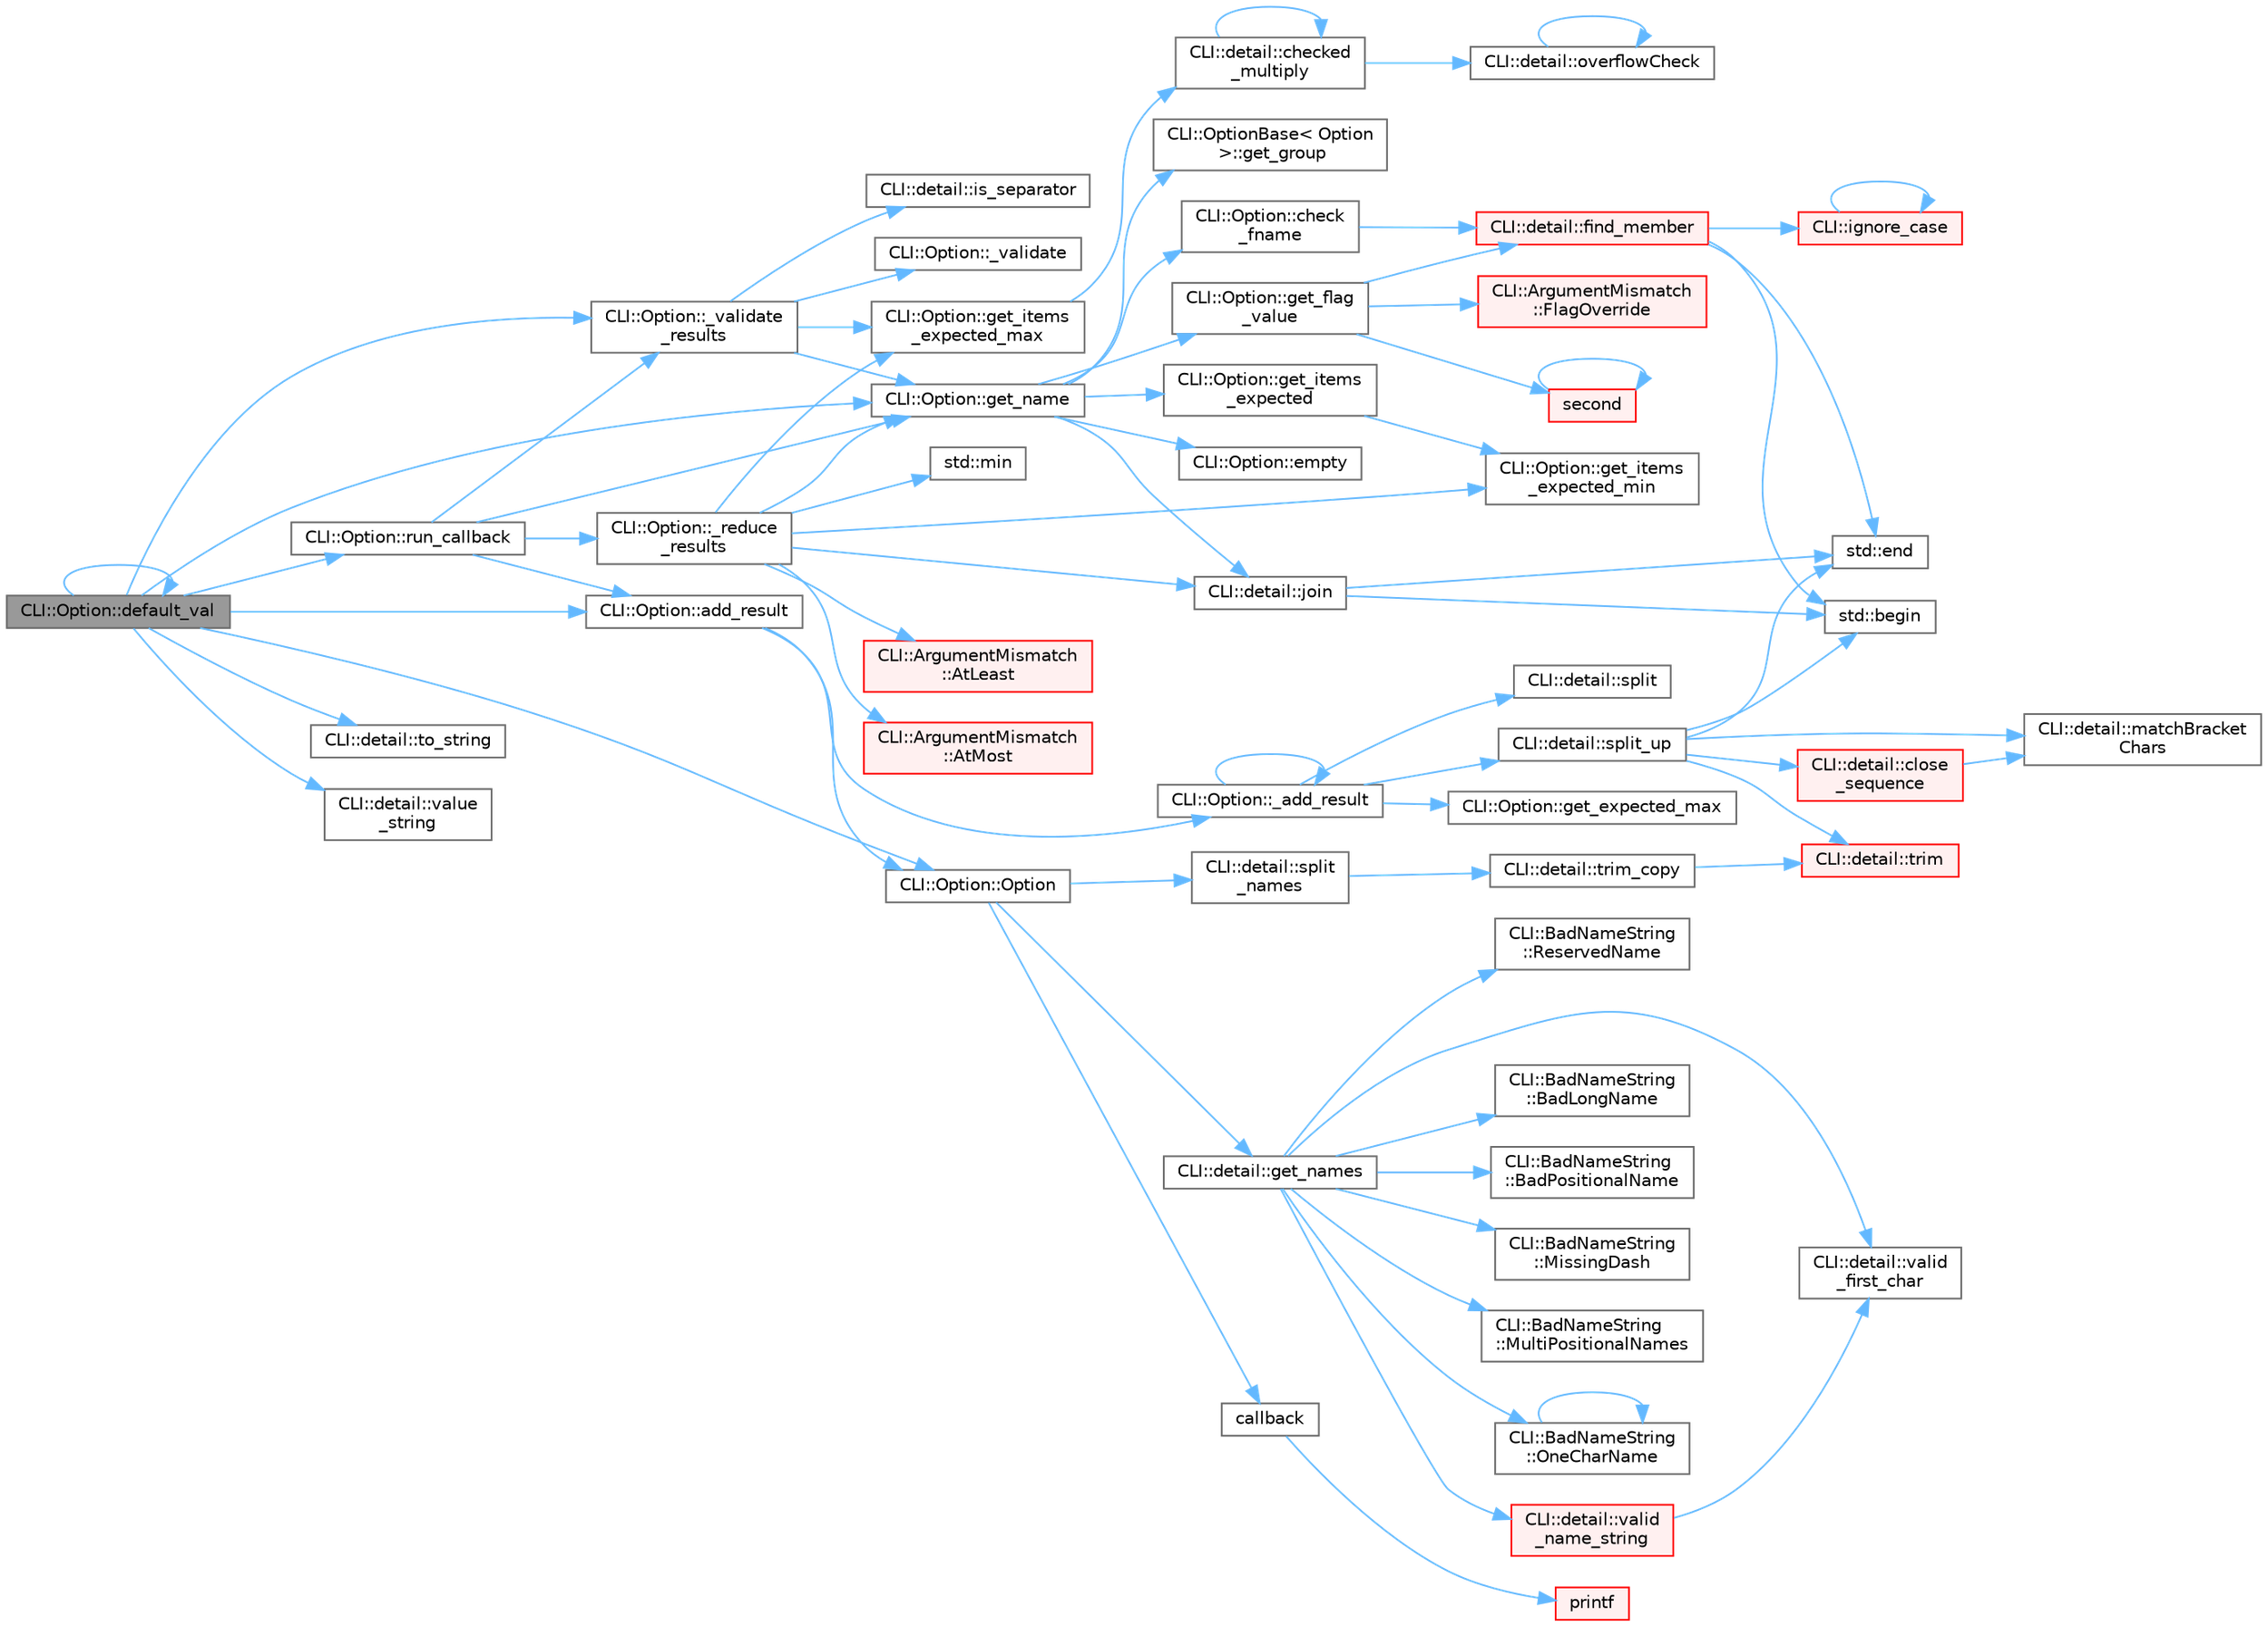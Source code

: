 digraph "CLI::Option::default_val"
{
 // LATEX_PDF_SIZE
  bgcolor="transparent";
  edge [fontname=Helvetica,fontsize=10,labelfontname=Helvetica,labelfontsize=10];
  node [fontname=Helvetica,fontsize=10,shape=box,height=0.2,width=0.4];
  rankdir="LR";
  Node1 [id="Node000001",label="CLI::Option::default_val",height=0.2,width=0.4,color="gray40", fillcolor="grey60", style="filled", fontcolor="black",tooltip=" "];
  Node1 -> Node2 [id="edge74_Node000001_Node000002",color="steelblue1",style="solid",tooltip=" "];
  Node2 [id="Node000002",label="CLI::Option::_validate\l_results",height=0.2,width=0.4,color="grey40", fillcolor="white", style="filled",URL="$class_c_l_i_1_1_option.html#a7f80e1e545c91f8babef62cf52221d0d",tooltip="Run the results through the Validators"];
  Node2 -> Node3 [id="edge75_Node000002_Node000003",color="steelblue1",style="solid",tooltip=" "];
  Node3 [id="Node000003",label="CLI::Option::_validate",height=0.2,width=0.4,color="grey40", fillcolor="white", style="filled",URL="$class_c_l_i_1_1_option.html#afd4ba41c3478ceb636fdfc4dfdfcb2b3",tooltip=" "];
  Node2 -> Node4 [id="edge76_Node000002_Node000004",color="steelblue1",style="solid",tooltip=" "];
  Node4 [id="Node000004",label="CLI::Option::get_items\l_expected_max",height=0.2,width=0.4,color="grey40", fillcolor="white", style="filled",URL="$class_c_l_i_1_1_option.html#a7bdc3555509b93cbd8d5b9b2ccb3b016",tooltip="Get the maximum number of items expected to be returned and used for the callback"];
  Node4 -> Node5 [id="edge77_Node000004_Node000005",color="steelblue1",style="solid",tooltip=" "];
  Node5 [id="Node000005",label="CLI::detail::checked\l_multiply",height=0.2,width=0.4,color="grey40", fillcolor="white", style="filled",URL="$namespace_c_l_i_1_1detail.html#a58ce723daebf6cd298565eb365d1b157",tooltip="Performs a *= b; if it doesn't cause integer overflow. Returns false otherwise."];
  Node5 -> Node5 [id="edge78_Node000005_Node000005",color="steelblue1",style="solid",tooltip=" "];
  Node5 -> Node6 [id="edge79_Node000005_Node000006",color="steelblue1",style="solid",tooltip=" "];
  Node6 [id="Node000006",label="CLI::detail::overflowCheck",height=0.2,width=0.4,color="grey40", fillcolor="white", style="filled",URL="$namespace_c_l_i_1_1detail.html#a569135c6e266940a5f914698b9deef66",tooltip="Do a check for overflow on signed numbers"];
  Node6 -> Node6 [id="edge80_Node000006_Node000006",color="steelblue1",style="solid",tooltip=" "];
  Node2 -> Node7 [id="edge81_Node000002_Node000007",color="steelblue1",style="solid",tooltip=" "];
  Node7 [id="Node000007",label="CLI::Option::get_name",height=0.2,width=0.4,color="grey40", fillcolor="white", style="filled",URL="$class_c_l_i_1_1_option.html#a47e135d5198fd9df5b481091d2538b60",tooltip="Gets a comma separated list of names. Will include / prefer the positional name if positional is true..."];
  Node7 -> Node8 [id="edge82_Node000007_Node000008",color="steelblue1",style="solid",tooltip=" "];
  Node8 [id="Node000008",label="CLI::Option::check\l_fname",height=0.2,width=0.4,color="grey40", fillcolor="white", style="filled",URL="$class_c_l_i_1_1_option.html#a331870cf4db8893cac3af126aac487a8",tooltip="Requires \"--\" to be removed from string"];
  Node8 -> Node9 [id="edge83_Node000008_Node000009",color="steelblue1",style="solid",tooltip=" "];
  Node9 [id="Node000009",label="CLI::detail::find_member",height=0.2,width=0.4,color="red", fillcolor="#FFF0F0", style="filled",URL="$namespace_c_l_i_1_1detail.html#ac94be0722dce2c7ff522ebc3fb80e33d",tooltip="Check if a string is a member of a list of strings and optionally ignore case or ignore underscores"];
  Node9 -> Node10 [id="edge84_Node000009_Node000010",color="steelblue1",style="solid",tooltip=" "];
  Node10 [id="Node000010",label="std::begin",height=0.2,width=0.4,color="grey40", fillcolor="white", style="filled",URL="$namespacestd.html#aec76fc52a775d29bc4058c8e1405045a",tooltip=" "];
  Node9 -> Node11 [id="edge85_Node000009_Node000011",color="steelblue1",style="solid",tooltip=" "];
  Node11 [id="Node000011",label="std::end",height=0.2,width=0.4,color="grey40", fillcolor="white", style="filled",URL="$namespacestd.html#a35f71a4c49ddf38bb590177e3a4b2598",tooltip=" "];
  Node9 -> Node12 [id="edge86_Node000009_Node000012",color="steelblue1",style="solid",tooltip=" "];
  Node12 [id="Node000012",label="CLI::ignore_case",height=0.2,width=0.4,color="red", fillcolor="#FFF0F0", style="filled",URL="$namespace_c_l_i.html#a0c52326d2681814c22aa1a93ce43375e",tooltip="Helper function to allow ignore_case to be passed to IsMember or Transform"];
  Node12 -> Node12 [id="edge87_Node000012_Node000012",color="steelblue1",style="solid",tooltip=" "];
  Node7 -> Node16 [id="edge88_Node000007_Node000016",color="steelblue1",style="solid",tooltip=" "];
  Node16 [id="Node000016",label="CLI::Option::empty",height=0.2,width=0.4,color="grey40", fillcolor="white", style="filled",URL="$class_c_l_i_1_1_option.html#ab9d324306095b7af93bc09812f5b4dec",tooltip="True if the option was not passed"];
  Node7 -> Node17 [id="edge89_Node000007_Node000017",color="steelblue1",style="solid",tooltip=" "];
  Node17 [id="Node000017",label="CLI::Option::get_flag\l_value",height=0.2,width=0.4,color="grey40", fillcolor="white", style="filled",URL="$class_c_l_i_1_1_option.html#aa006173c1a09b0ed01bff4b305b042ca",tooltip=" "];
  Node17 -> Node9 [id="edge90_Node000017_Node000009",color="steelblue1",style="solid",tooltip=" "];
  Node17 -> Node18 [id="edge91_Node000017_Node000018",color="steelblue1",style="solid",tooltip=" "];
  Node18 [id="Node000018",label="CLI::ArgumentMismatch\l::FlagOverride",height=0.2,width=0.4,color="red", fillcolor="#FFF0F0", style="filled",URL="$class_c_l_i_1_1_argument_mismatch.html#af40fccb119664c7c5025bba76fb2d7e2",tooltip=" "];
  Node17 -> Node22 [id="edge92_Node000017_Node000022",color="steelblue1",style="solid",tooltip=" "];
  Node22 [id="Node000022",label="second",height=0.2,width=0.4,color="red", fillcolor="#FFF0F0", style="filled",URL="$second___n_o_n_e_8f.html#ae9f971a8b343bd2fcb85c3b16da97f10",tooltip="SECOND returns nothing"];
  Node22 -> Node22 [id="edge93_Node000022_Node000022",color="steelblue1",style="solid",tooltip=" "];
  Node7 -> Node24 [id="edge94_Node000007_Node000024",color="steelblue1",style="solid",tooltip=" "];
  Node24 [id="Node000024",label="CLI::OptionBase\< Option\l \>::get_group",height=0.2,width=0.4,color="grey40", fillcolor="white", style="filled",URL="$class_c_l_i_1_1_option_base.html#aeb86193da05c10a12814ce45d2d16e0d",tooltip=" "];
  Node7 -> Node25 [id="edge95_Node000007_Node000025",color="steelblue1",style="solid",tooltip=" "];
  Node25 [id="Node000025",label="CLI::Option::get_items\l_expected",height=0.2,width=0.4,color="grey40", fillcolor="white", style="filled",URL="$class_c_l_i_1_1_option.html#aa12c4f65cf2ac9c58ebe050c46603fc0",tooltip="The total min number of expected string values to be used"];
  Node25 -> Node26 [id="edge96_Node000025_Node000026",color="steelblue1",style="solid",tooltip=" "];
  Node26 [id="Node000026",label="CLI::Option::get_items\l_expected_min",height=0.2,width=0.4,color="grey40", fillcolor="white", style="filled",URL="$class_c_l_i_1_1_option.html#a65f68eaa288d2608560ae87f3c36f6fa",tooltip="The total min number of expected string values to be used"];
  Node7 -> Node27 [id="edge97_Node000007_Node000027",color="steelblue1",style="solid",tooltip=" "];
  Node27 [id="Node000027",label="CLI::detail::join",height=0.2,width=0.4,color="grey40", fillcolor="white", style="filled",URL="$namespace_c_l_i_1_1detail.html#ab351f13ec104e2cba19ec6baf4a552f6",tooltip="Simple function to join a string"];
  Node27 -> Node10 [id="edge98_Node000027_Node000010",color="steelblue1",style="solid",tooltip=" "];
  Node27 -> Node11 [id="edge99_Node000027_Node000011",color="steelblue1",style="solid",tooltip=" "];
  Node2 -> Node28 [id="edge100_Node000002_Node000028",color="steelblue1",style="solid",tooltip=" "];
  Node28 [id="Node000028",label="CLI::detail::is_separator",height=0.2,width=0.4,color="grey40", fillcolor="white", style="filled",URL="$namespace_c_l_i_1_1detail.html#a53b46b96102830769cc02952392e782f",tooltip="check if a string is a container segment separator (empty or \"%%\")"];
  Node1 -> Node29 [id="edge101_Node000001_Node000029",color="steelblue1",style="solid",tooltip=" "];
  Node29 [id="Node000029",label="CLI::Option::add_result",height=0.2,width=0.4,color="grey40", fillcolor="white", style="filled",URL="$class_c_l_i_1_1_option.html#ae2f3035c86ed75260c3871a653f5e013",tooltip="Puts a result at the end"];
  Node29 -> Node30 [id="edge102_Node000029_Node000030",color="steelblue1",style="solid",tooltip=" "];
  Node30 [id="Node000030",label="CLI::Option::_add_result",height=0.2,width=0.4,color="grey40", fillcolor="white", style="filled",URL="$class_c_l_i_1_1_option.html#a2a5f4081506d6e1c937a8fc7346edfa4",tooltip="Add a single result to the result set, taking into account delimiters"];
  Node30 -> Node30 [id="edge103_Node000030_Node000030",color="steelblue1",style="solid",tooltip=" "];
  Node30 -> Node31 [id="edge104_Node000030_Node000031",color="steelblue1",style="solid",tooltip=" "];
  Node31 [id="Node000031",label="CLI::Option::get_expected_max",height=0.2,width=0.4,color="grey40", fillcolor="white", style="filled",URL="$class_c_l_i_1_1_option.html#abc2f07af59e6a602ea6295486360f349",tooltip="The max number of times the option expects to be included"];
  Node30 -> Node32 [id="edge105_Node000030_Node000032",color="steelblue1",style="solid",tooltip=" "];
  Node32 [id="Node000032",label="CLI::detail::split",height=0.2,width=0.4,color="grey40", fillcolor="white", style="filled",URL="$namespace_c_l_i_1_1detail.html#a51c7de56768f2801b0cf95f247b01f06",tooltip="Split a string by a delim"];
  Node30 -> Node33 [id="edge106_Node000030_Node000033",color="steelblue1",style="solid",tooltip=" "];
  Node33 [id="Node000033",label="CLI::detail::split_up",height=0.2,width=0.4,color="grey40", fillcolor="white", style="filled",URL="$namespace_c_l_i_1_1detail.html#a90b70b1a501978d788801723a01f3de9",tooltip=" "];
  Node33 -> Node10 [id="edge107_Node000033_Node000010",color="steelblue1",style="solid",tooltip=" "];
  Node33 -> Node34 [id="edge108_Node000033_Node000034",color="steelblue1",style="solid",tooltip=" "];
  Node34 [id="Node000034",label="CLI::detail::close\l_sequence",height=0.2,width=0.4,color="red", fillcolor="#FFF0F0", style="filled",URL="$namespace_c_l_i_1_1detail.html#a70c26f1817baa9914b68840cbf6e4f7e",tooltip=" "];
  Node34 -> Node37 [id="edge109_Node000034_Node000037",color="steelblue1",style="solid",tooltip=" "];
  Node37 [id="Node000037",label="CLI::detail::matchBracket\lChars",height=0.2,width=0.4,color="grey40", fillcolor="white", style="filled",URL="$namespace_c_l_i_1_1detail.html#ab5be862cbae2a3c64f05618bf9250da9",tooltip=" "];
  Node33 -> Node11 [id="edge110_Node000033_Node000011",color="steelblue1",style="solid",tooltip=" "];
  Node33 -> Node37 [id="edge111_Node000033_Node000037",color="steelblue1",style="solid",tooltip=" "];
  Node33 -> Node38 [id="edge112_Node000033_Node000038",color="steelblue1",style="solid",tooltip=" "];
  Node38 [id="Node000038",label="CLI::detail::trim",height=0.2,width=0.4,color="red", fillcolor="#FFF0F0", style="filled",URL="$namespace_c_l_i_1_1detail.html#a621323632158048f6168deacc432b838",tooltip="Trim whitespace from string"];
  Node29 -> Node41 [id="edge113_Node000029_Node000041",color="steelblue1",style="solid",tooltip=" "];
  Node41 [id="Node000041",label="CLI::Option::Option",height=0.2,width=0.4,color="grey40", fillcolor="white", style="filled",URL="$class_c_l_i_1_1_option.html#a577e99d3ea33598b4dc3605f544d14fc",tooltip="Making an option by hand is not defined, it must be made by the App class"];
  Node41 -> Node42 [id="edge114_Node000041_Node000042",color="steelblue1",style="solid",tooltip=" "];
  Node42 [id="Node000042",label="callback",height=0.2,width=0.4,color="grey40", fillcolor="white", style="filled",URL="$external_2spine-runtimes_2spine-sfml_2c_2example_2main_8cpp.html#a2f27b7fc84a39cace84d90f62a8d4c8e",tooltip=" "];
  Node42 -> Node43 [id="edge115_Node000042_Node000043",color="steelblue1",style="solid",tooltip=" "];
  Node43 [id="Node000043",label="printf",height=0.2,width=0.4,color="red", fillcolor="#FFF0F0", style="filled",URL="$printf_8h.html#aee3ed3a831f25f07e7be3919fff2203a",tooltip=" "];
  Node41 -> Node74 [id="edge116_Node000041_Node000074",color="steelblue1",style="solid",tooltip=" "];
  Node74 [id="Node000074",label="CLI::detail::get_names",height=0.2,width=0.4,color="grey40", fillcolor="white", style="filled",URL="$namespace_c_l_i_1_1detail.html#a6c9c870c5f7cd261e7363cb862634a3a",tooltip="Get a vector of short names, one of long names, and a single name"];
  Node74 -> Node75 [id="edge117_Node000074_Node000075",color="steelblue1",style="solid",tooltip=" "];
  Node75 [id="Node000075",label="CLI::BadNameString\l::BadLongName",height=0.2,width=0.4,color="grey40", fillcolor="white", style="filled",URL="$class_c_l_i_1_1_bad_name_string.html#a4c84dfdba8d943ad494daead50c9097d",tooltip=" "];
  Node74 -> Node76 [id="edge118_Node000074_Node000076",color="steelblue1",style="solid",tooltip=" "];
  Node76 [id="Node000076",label="CLI::BadNameString\l::BadPositionalName",height=0.2,width=0.4,color="grey40", fillcolor="white", style="filled",URL="$class_c_l_i_1_1_bad_name_string.html#a6dd4927b244bb94d306c805f87f47e4b",tooltip=" "];
  Node74 -> Node77 [id="edge119_Node000074_Node000077",color="steelblue1",style="solid",tooltip=" "];
  Node77 [id="Node000077",label="CLI::BadNameString\l::MissingDash",height=0.2,width=0.4,color="grey40", fillcolor="white", style="filled",URL="$class_c_l_i_1_1_bad_name_string.html#a17d7fdda9def1c79a9b86d04cfd35f75",tooltip=" "];
  Node74 -> Node78 [id="edge120_Node000074_Node000078",color="steelblue1",style="solid",tooltip=" "];
  Node78 [id="Node000078",label="CLI::BadNameString\l::MultiPositionalNames",height=0.2,width=0.4,color="grey40", fillcolor="white", style="filled",URL="$class_c_l_i_1_1_bad_name_string.html#ac798ab322c49c3f922e325d269070c38",tooltip=" "];
  Node74 -> Node79 [id="edge121_Node000074_Node000079",color="steelblue1",style="solid",tooltip=" "];
  Node79 [id="Node000079",label="CLI::BadNameString\l::OneCharName",height=0.2,width=0.4,color="grey40", fillcolor="white", style="filled",URL="$class_c_l_i_1_1_bad_name_string.html#a5c63c850d783ad2b132085266269bcdc",tooltip=" "];
  Node79 -> Node79 [id="edge122_Node000079_Node000079",color="steelblue1",style="solid",tooltip=" "];
  Node74 -> Node80 [id="edge123_Node000074_Node000080",color="steelblue1",style="solid",tooltip=" "];
  Node80 [id="Node000080",label="CLI::BadNameString\l::ReservedName",height=0.2,width=0.4,color="grey40", fillcolor="white", style="filled",URL="$class_c_l_i_1_1_bad_name_string.html#aa0fef0fbc4ab0a29a839eb98e2ee6740",tooltip=" "];
  Node74 -> Node81 [id="edge124_Node000074_Node000081",color="steelblue1",style="solid",tooltip=" "];
  Node81 [id="Node000081",label="CLI::detail::valid\l_first_char",height=0.2,width=0.4,color="grey40", fillcolor="white", style="filled",URL="$namespace_c_l_i_1_1detail.html#a3a05d1129df69e88135e178137b1fd89",tooltip=" "];
  Node74 -> Node82 [id="edge125_Node000074_Node000082",color="steelblue1",style="solid",tooltip=" "];
  Node82 [id="Node000082",label="CLI::detail::valid\l_name_string",height=0.2,width=0.4,color="red", fillcolor="#FFF0F0", style="filled",URL="$namespace_c_l_i_1_1detail.html#ad3018ff84d2bb41b5cb5ec0efaebbeae",tooltip="Verify an option/subcommand name"];
  Node82 -> Node81 [id="edge126_Node000082_Node000081",color="steelblue1",style="solid",tooltip=" "];
  Node41 -> Node84 [id="edge127_Node000041_Node000084",color="steelblue1",style="solid",tooltip=" "];
  Node84 [id="Node000084",label="CLI::detail::split\l_names",height=0.2,width=0.4,color="grey40", fillcolor="white", style="filled",URL="$namespace_c_l_i_1_1detail.html#ac8a8403ca4cfb40e30979111083c0c1c",tooltip=" "];
  Node84 -> Node85 [id="edge128_Node000084_Node000085",color="steelblue1",style="solid",tooltip=" "];
  Node85 [id="Node000085",label="CLI::detail::trim_copy",height=0.2,width=0.4,color="grey40", fillcolor="white", style="filled",URL="$namespace_c_l_i_1_1detail.html#a5c7b00a328b3b2da564794081646c251",tooltip="Make a copy of the string and then trim it"];
  Node85 -> Node38 [id="edge129_Node000085_Node000038",color="steelblue1",style="solid",tooltip=" "];
  Node1 -> Node1 [id="edge130_Node000001_Node000001",color="steelblue1",style="solid",tooltip=" "];
  Node1 -> Node7 [id="edge131_Node000001_Node000007",color="steelblue1",style="solid",tooltip=" "];
  Node1 -> Node41 [id="edge132_Node000001_Node000041",color="steelblue1",style="solid",tooltip=" "];
  Node1 -> Node86 [id="edge133_Node000001_Node000086",color="steelblue1",style="solid",tooltip=" "];
  Node86 [id="Node000086",label="CLI::Option::run_callback",height=0.2,width=0.4,color="grey40", fillcolor="white", style="filled",URL="$class_c_l_i_1_1_option.html#a3f124f1827ca11033d591b5673fc2ac2",tooltip="Process the callback"];
  Node86 -> Node87 [id="edge134_Node000086_Node000087",color="steelblue1",style="solid",tooltip=" "];
  Node87 [id="Node000087",label="CLI::Option::_reduce\l_results",height=0.2,width=0.4,color="grey40", fillcolor="white", style="filled",URL="$class_c_l_i_1_1_option.html#aa94827437444cbd41f9d59a84c35ca40",tooltip=" "];
  Node87 -> Node88 [id="edge135_Node000087_Node000088",color="steelblue1",style="solid",tooltip=" "];
  Node88 [id="Node000088",label="CLI::ArgumentMismatch\l::AtLeast",height=0.2,width=0.4,color="red", fillcolor="#FFF0F0", style="filled",URL="$class_c_l_i_1_1_argument_mismatch.html#a76c9d5822d9b0a2825a54a22e04e05ff",tooltip=" "];
  Node87 -> Node89 [id="edge136_Node000087_Node000089",color="steelblue1",style="solid",tooltip=" "];
  Node89 [id="Node000089",label="CLI::ArgumentMismatch\l::AtMost",height=0.2,width=0.4,color="red", fillcolor="#FFF0F0", style="filled",URL="$class_c_l_i_1_1_argument_mismatch.html#ae13fac165ff6b4fdc588d364dbaa85bf",tooltip=" "];
  Node87 -> Node4 [id="edge137_Node000087_Node000004",color="steelblue1",style="solid",tooltip=" "];
  Node87 -> Node26 [id="edge138_Node000087_Node000026",color="steelblue1",style="solid",tooltip=" "];
  Node87 -> Node7 [id="edge139_Node000087_Node000007",color="steelblue1",style="solid",tooltip=" "];
  Node87 -> Node27 [id="edge140_Node000087_Node000027",color="steelblue1",style="solid",tooltip=" "];
  Node87 -> Node90 [id="edge141_Node000087_Node000090",color="steelblue1",style="solid",tooltip=" "];
  Node90 [id="Node000090",label="std::min",height=0.2,width=0.4,color="grey40", fillcolor="white", style="filled",URL="$namespacestd.html#ac7b9885417769949d76890454b6d072e",tooltip=" "];
  Node86 -> Node2 [id="edge142_Node000086_Node000002",color="steelblue1",style="solid",tooltip=" "];
  Node86 -> Node29 [id="edge143_Node000086_Node000029",color="steelblue1",style="solid",tooltip=" "];
  Node86 -> Node7 [id="edge144_Node000086_Node000007",color="steelblue1",style="solid",tooltip=" "];
  Node1 -> Node91 [id="edge145_Node000001_Node000091",color="steelblue1",style="solid",tooltip=" "];
  Node91 [id="Node000091",label="CLI::detail::to_string",height=0.2,width=0.4,color="grey40", fillcolor="white", style="filled",URL="$namespace_c_l_i_1_1detail.html#a0e94052d485636fc9f18c21009026577",tooltip="Convert an object to a string (directly forward if this can become a string)"];
  Node1 -> Node92 [id="edge146_Node000001_Node000092",color="steelblue1",style="solid",tooltip=" "];
  Node92 [id="Node000092",label="CLI::detail::value\l_string",height=0.2,width=0.4,color="grey40", fillcolor="white", style="filled",URL="$namespace_c_l_i_1_1detail.html#a9a74f119a795b25c40db74ffa21d3c2d",tooltip="get a string as a convertible value for arithmetic types"];
}
